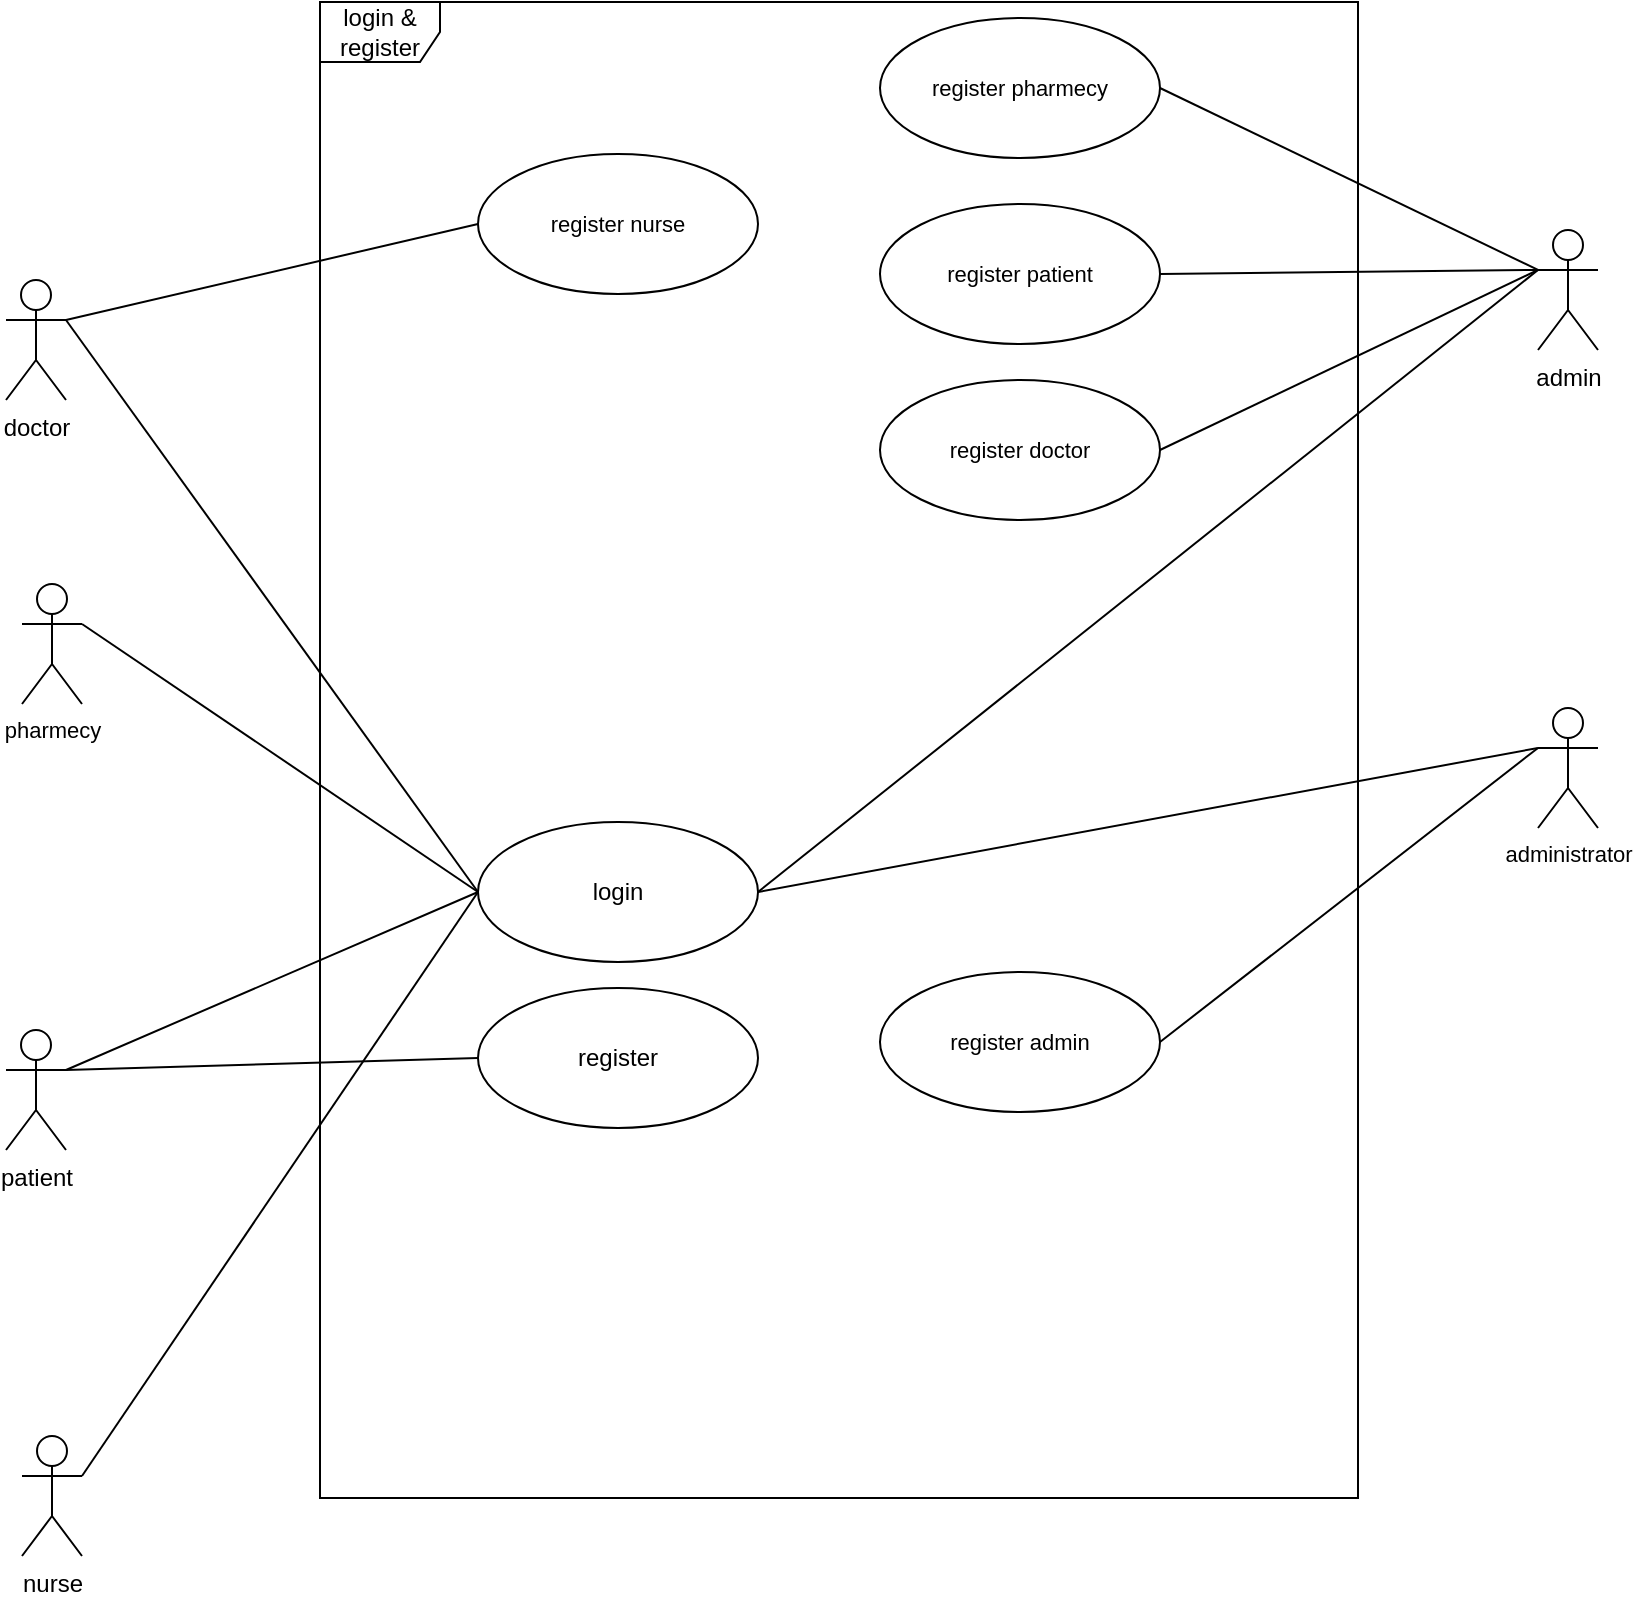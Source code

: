 <mxfile version="27.0.2">
  <diagram name="Page-1" id="A3ksgPkzCVJpPuWKnO4q">
    <mxGraphModel dx="1186" dy="916" grid="0" gridSize="10" guides="1" tooltips="1" connect="1" arrows="1" fold="1" page="1" pageScale="1" pageWidth="850" pageHeight="1100" math="0" shadow="0">
      <root>
        <mxCell id="0" />
        <mxCell id="1" parent="0" />
        <mxCell id="mt5dM_ia1XG6Ns7oPwQv-1" value="login &amp;amp; register" style="shape=umlFrame;whiteSpace=wrap;html=1;pointerEvents=0;" parent="1" vertex="1">
          <mxGeometry x="188" y="109" width="519" height="748" as="geometry" />
        </mxCell>
        <mxCell id="mt5dM_ia1XG6Ns7oPwQv-11" style="shape=connector;rounded=0;orthogonalLoop=1;jettySize=auto;html=1;exitX=1;exitY=0.333;exitDx=0;exitDy=0;exitPerimeter=0;entryX=0;entryY=0.5;entryDx=0;entryDy=0;strokeColor=default;align=center;verticalAlign=middle;fontFamily=Helvetica;fontSize=11;fontColor=default;labelBackgroundColor=default;endArrow=none;startFill=0;" parent="1" source="mt5dM_ia1XG6Ns7oPwQv-2" target="mt5dM_ia1XG6Ns7oPwQv-7" edge="1">
          <mxGeometry relative="1" as="geometry" />
        </mxCell>
        <mxCell id="mt5dM_ia1XG6Ns7oPwQv-13" style="shape=connector;rounded=0;orthogonalLoop=1;jettySize=auto;html=1;exitX=1;exitY=0.333;exitDx=0;exitDy=0;exitPerimeter=0;entryX=0;entryY=0.5;entryDx=0;entryDy=0;strokeColor=default;align=center;verticalAlign=middle;fontFamily=Helvetica;fontSize=11;fontColor=default;labelBackgroundColor=default;endArrow=none;startFill=0;" parent="1" source="mt5dM_ia1XG6Ns7oPwQv-2" target="mt5dM_ia1XG6Ns7oPwQv-9" edge="1">
          <mxGeometry relative="1" as="geometry" />
        </mxCell>
        <mxCell id="mt5dM_ia1XG6Ns7oPwQv-2" value="patient" style="shape=umlActor;verticalLabelPosition=bottom;verticalAlign=top;html=1;" parent="1" vertex="1">
          <mxGeometry x="31" y="623" width="30" height="60" as="geometry" />
        </mxCell>
        <mxCell id="mt5dM_ia1XG6Ns7oPwQv-16" style="shape=connector;rounded=0;orthogonalLoop=1;jettySize=auto;html=1;exitX=1;exitY=0.333;exitDx=0;exitDy=0;exitPerimeter=0;entryX=0;entryY=0.5;entryDx=0;entryDy=0;strokeColor=default;align=center;verticalAlign=middle;fontFamily=Helvetica;fontSize=11;fontColor=default;labelBackgroundColor=default;endArrow=none;startFill=0;" parent="1" source="mt5dM_ia1XG6Ns7oPwQv-4" target="mt5dM_ia1XG6Ns7oPwQv-7" edge="1">
          <mxGeometry relative="1" as="geometry" />
        </mxCell>
        <mxCell id="NRJU-3sT91BjnyBv4Qw--4" style="edgeStyle=none;shape=connector;rounded=0;orthogonalLoop=1;jettySize=auto;html=1;exitX=1;exitY=0.333;exitDx=0;exitDy=0;exitPerimeter=0;entryX=0;entryY=0.5;entryDx=0;entryDy=0;strokeColor=default;align=center;verticalAlign=middle;fontFamily=Helvetica;fontSize=11;fontColor=default;labelBackgroundColor=default;startFill=0;endArrow=none;" parent="1" source="mt5dM_ia1XG6Ns7oPwQv-4" target="NRJU-3sT91BjnyBv4Qw--3" edge="1">
          <mxGeometry relative="1" as="geometry" />
        </mxCell>
        <mxCell id="mt5dM_ia1XG6Ns7oPwQv-4" value="doctor" style="shape=umlActor;verticalLabelPosition=bottom;verticalAlign=top;html=1;" parent="1" vertex="1">
          <mxGeometry x="31" y="248" width="30" height="60" as="geometry" />
        </mxCell>
        <mxCell id="mt5dM_ia1XG6Ns7oPwQv-25" style="shape=connector;rounded=0;orthogonalLoop=1;jettySize=auto;html=1;exitX=0;exitY=0.333;exitDx=0;exitDy=0;exitPerimeter=0;entryX=1;entryY=0.5;entryDx=0;entryDy=0;strokeColor=default;align=center;verticalAlign=middle;fontFamily=Helvetica;fontSize=11;fontColor=default;labelBackgroundColor=default;startFill=0;endArrow=none;" parent="1" source="mt5dM_ia1XG6Ns7oPwQv-5" target="mt5dM_ia1XG6Ns7oPwQv-7" edge="1">
          <mxGeometry relative="1" as="geometry" />
        </mxCell>
        <mxCell id="mt5dM_ia1XG6Ns7oPwQv-29" style="edgeStyle=none;shape=connector;rounded=0;orthogonalLoop=1;jettySize=auto;html=1;exitX=0;exitY=0.333;exitDx=0;exitDy=0;exitPerimeter=0;entryX=1;entryY=0.5;entryDx=0;entryDy=0;strokeColor=default;align=center;verticalAlign=middle;fontFamily=Helvetica;fontSize=11;fontColor=default;labelBackgroundColor=default;startFill=0;endArrow=none;" parent="1" source="mt5dM_ia1XG6Ns7oPwQv-5" target="mt5dM_ia1XG6Ns7oPwQv-20" edge="1">
          <mxGeometry relative="1" as="geometry" />
        </mxCell>
        <mxCell id="mt5dM_ia1XG6Ns7oPwQv-30" style="edgeStyle=none;shape=connector;rounded=0;orthogonalLoop=1;jettySize=auto;html=1;exitX=0;exitY=0.333;exitDx=0;exitDy=0;exitPerimeter=0;entryX=1;entryY=0.5;entryDx=0;entryDy=0;strokeColor=default;align=center;verticalAlign=middle;fontFamily=Helvetica;fontSize=11;fontColor=default;labelBackgroundColor=default;startFill=0;endArrow=none;" parent="1" source="mt5dM_ia1XG6Ns7oPwQv-5" target="mt5dM_ia1XG6Ns7oPwQv-19" edge="1">
          <mxGeometry relative="1" as="geometry" />
        </mxCell>
        <mxCell id="NRJU-3sT91BjnyBv4Qw--9" style="edgeStyle=none;shape=connector;rounded=0;orthogonalLoop=1;jettySize=auto;html=1;exitX=0;exitY=0.333;exitDx=0;exitDy=0;exitPerimeter=0;entryX=1;entryY=0.5;entryDx=0;entryDy=0;strokeColor=default;align=center;verticalAlign=middle;fontFamily=Helvetica;fontSize=11;fontColor=default;labelBackgroundColor=default;startFill=0;endArrow=none;" parent="1" source="mt5dM_ia1XG6Ns7oPwQv-5" target="NRJU-3sT91BjnyBv4Qw--8" edge="1">
          <mxGeometry relative="1" as="geometry" />
        </mxCell>
        <mxCell id="mt5dM_ia1XG6Ns7oPwQv-5" value="admin" style="shape=umlActor;verticalLabelPosition=bottom;verticalAlign=top;html=1;" parent="1" vertex="1">
          <mxGeometry x="797" y="223" width="30" height="60" as="geometry" />
        </mxCell>
        <mxCell id="mt5dM_ia1XG6Ns7oPwQv-7" value="login" style="ellipse;whiteSpace=wrap;html=1;" parent="1" vertex="1">
          <mxGeometry x="267" y="519" width="140" height="70" as="geometry" />
        </mxCell>
        <mxCell id="mt5dM_ia1XG6Ns7oPwQv-9" value="register" style="ellipse;whiteSpace=wrap;html=1;" parent="1" vertex="1">
          <mxGeometry x="267" y="602" width="140" height="70" as="geometry" />
        </mxCell>
        <mxCell id="mt5dM_ia1XG6Ns7oPwQv-22" style="shape=connector;rounded=0;orthogonalLoop=1;jettySize=auto;html=1;exitX=0;exitY=0.333;exitDx=0;exitDy=0;exitPerimeter=0;entryX=1;entryY=0.5;entryDx=0;entryDy=0;strokeColor=default;align=center;verticalAlign=middle;fontFamily=Helvetica;fontSize=11;fontColor=default;labelBackgroundColor=default;startFill=0;endArrow=none;" parent="1" source="mt5dM_ia1XG6Ns7oPwQv-17" target="mt5dM_ia1XG6Ns7oPwQv-7" edge="1">
          <mxGeometry relative="1" as="geometry" />
        </mxCell>
        <mxCell id="mt5dM_ia1XG6Ns7oPwQv-33" style="edgeStyle=none;shape=connector;rounded=0;orthogonalLoop=1;jettySize=auto;html=1;exitX=0;exitY=0.333;exitDx=0;exitDy=0;exitPerimeter=0;entryX=1;entryY=0.5;entryDx=0;entryDy=0;strokeColor=default;align=center;verticalAlign=middle;fontFamily=Helvetica;fontSize=11;fontColor=default;labelBackgroundColor=default;startFill=0;endArrow=none;" parent="1" source="mt5dM_ia1XG6Ns7oPwQv-17" target="mt5dM_ia1XG6Ns7oPwQv-18" edge="1">
          <mxGeometry relative="1" as="geometry" />
        </mxCell>
        <mxCell id="mt5dM_ia1XG6Ns7oPwQv-17" value="administrator" style="shape=umlActor;verticalLabelPosition=bottom;verticalAlign=top;html=1;fontFamily=Helvetica;fontSize=11;fontColor=default;labelBackgroundColor=default;" parent="1" vertex="1">
          <mxGeometry x="797" y="462" width="30" height="60" as="geometry" />
        </mxCell>
        <mxCell id="mt5dM_ia1XG6Ns7oPwQv-18" value="register admin" style="ellipse;whiteSpace=wrap;html=1;fontFamily=Helvetica;fontSize=11;fontColor=default;labelBackgroundColor=default;" parent="1" vertex="1">
          <mxGeometry x="468" y="594" width="140" height="70" as="geometry" />
        </mxCell>
        <mxCell id="mt5dM_ia1XG6Ns7oPwQv-19" value="register doctor" style="ellipse;whiteSpace=wrap;html=1;fontFamily=Helvetica;fontSize=11;fontColor=default;labelBackgroundColor=default;" parent="1" vertex="1">
          <mxGeometry x="468" y="298" width="140" height="70" as="geometry" />
        </mxCell>
        <mxCell id="mt5dM_ia1XG6Ns7oPwQv-20" value="register patient" style="ellipse;whiteSpace=wrap;html=1;fontFamily=Helvetica;fontSize=11;fontColor=default;labelBackgroundColor=default;" parent="1" vertex="1">
          <mxGeometry x="468" y="210" width="140" height="70" as="geometry" />
        </mxCell>
        <mxCell id="NRJU-3sT91BjnyBv4Qw--2" style="rounded=0;orthogonalLoop=1;jettySize=auto;html=1;exitX=1;exitY=0.333;exitDx=0;exitDy=0;exitPerimeter=0;entryX=0;entryY=0.5;entryDx=0;entryDy=0;endArrow=none;startFill=0;" parent="1" source="NRJU-3sT91BjnyBv4Qw--1" target="mt5dM_ia1XG6Ns7oPwQv-7" edge="1">
          <mxGeometry relative="1" as="geometry" />
        </mxCell>
        <mxCell id="NRJU-3sT91BjnyBv4Qw--1" value="nurse" style="shape=umlActor;verticalLabelPosition=bottom;verticalAlign=top;html=1;outlineConnect=0;" parent="1" vertex="1">
          <mxGeometry x="39" y="826" width="30" height="60" as="geometry" />
        </mxCell>
        <mxCell id="NRJU-3sT91BjnyBv4Qw--3" value="register nurse" style="ellipse;whiteSpace=wrap;html=1;fontFamily=Helvetica;fontSize=11;fontColor=default;labelBackgroundColor=default;" parent="1" vertex="1">
          <mxGeometry x="267" y="185" width="140" height="70" as="geometry" />
        </mxCell>
        <mxCell id="NRJU-3sT91BjnyBv4Qw--7" style="edgeStyle=none;shape=connector;rounded=0;orthogonalLoop=1;jettySize=auto;html=1;exitX=1;exitY=0.333;exitDx=0;exitDy=0;exitPerimeter=0;entryX=0;entryY=0.5;entryDx=0;entryDy=0;strokeColor=default;align=center;verticalAlign=middle;fontFamily=Helvetica;fontSize=11;fontColor=default;labelBackgroundColor=default;startFill=0;endArrow=none;" parent="1" source="NRJU-3sT91BjnyBv4Qw--5" target="mt5dM_ia1XG6Ns7oPwQv-7" edge="1">
          <mxGeometry relative="1" as="geometry" />
        </mxCell>
        <mxCell id="NRJU-3sT91BjnyBv4Qw--5" value="pharmecy" style="shape=umlActor;verticalLabelPosition=bottom;verticalAlign=top;html=1;outlineConnect=0;fontFamily=Helvetica;fontSize=11;fontColor=default;labelBackgroundColor=default;" parent="1" vertex="1">
          <mxGeometry x="39" y="400" width="30" height="60" as="geometry" />
        </mxCell>
        <mxCell id="NRJU-3sT91BjnyBv4Qw--8" value="register pharmecy" style="ellipse;whiteSpace=wrap;html=1;fontFamily=Helvetica;fontSize=11;fontColor=default;labelBackgroundColor=default;" parent="1" vertex="1">
          <mxGeometry x="468" y="117" width="140" height="70" as="geometry" />
        </mxCell>
      </root>
    </mxGraphModel>
  </diagram>
</mxfile>
